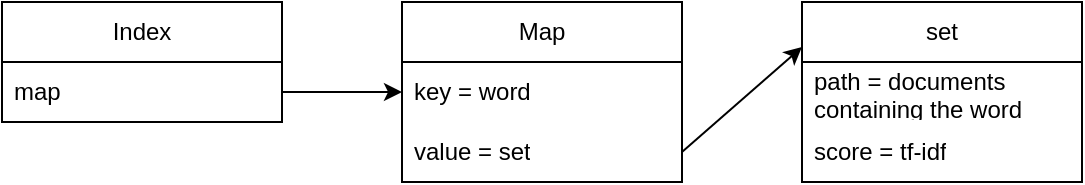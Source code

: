 <mxfile version="21.0.10" type="device"><diagram name="Page-1" id="nxp3j1x_3Z2zTgs_uJ08"><mxGraphModel dx="540" dy="485" grid="1" gridSize="10" guides="1" tooltips="1" connect="1" arrows="1" fold="1" page="1" pageScale="1" pageWidth="850" pageHeight="1100" math="0" shadow="0"><root><mxCell id="0"/><mxCell id="1" parent="0"/><mxCell id="V_DbaxA_DKT14TIBxMAs-1" value="Index" style="swimlane;fontStyle=0;childLayout=stackLayout;horizontal=1;startSize=30;horizontalStack=0;resizeParent=1;resizeParentMax=0;resizeLast=0;collapsible=1;marginBottom=0;whiteSpace=wrap;html=1;" vertex="1" parent="1"><mxGeometry x="120" y="80" width="140" height="60" as="geometry"/></mxCell><mxCell id="V_DbaxA_DKT14TIBxMAs-2" value="map&amp;nbsp;" style="text;strokeColor=none;fillColor=none;align=left;verticalAlign=middle;spacingLeft=4;spacingRight=4;overflow=hidden;points=[[0,0.5],[1,0.5]];portConstraint=eastwest;rotatable=0;whiteSpace=wrap;html=1;" vertex="1" parent="V_DbaxA_DKT14TIBxMAs-1"><mxGeometry y="30" width="140" height="30" as="geometry"/></mxCell><mxCell id="V_DbaxA_DKT14TIBxMAs-5" value="Map" style="swimlane;fontStyle=0;childLayout=stackLayout;horizontal=1;startSize=30;horizontalStack=0;resizeParent=1;resizeParentMax=0;resizeLast=0;collapsible=1;marginBottom=0;whiteSpace=wrap;html=1;" vertex="1" parent="1"><mxGeometry x="320" y="80" width="140" height="90" as="geometry"/></mxCell><mxCell id="V_DbaxA_DKT14TIBxMAs-6" value="key = word&amp;nbsp;&lt;span style=&quot;white-space: pre;&quot;&gt;&#9;&lt;/span&gt;" style="text;strokeColor=none;fillColor=none;align=left;verticalAlign=middle;spacingLeft=4;spacingRight=4;overflow=hidden;points=[[0,0.5],[1,0.5]];portConstraint=eastwest;rotatable=0;whiteSpace=wrap;html=1;" vertex="1" parent="V_DbaxA_DKT14TIBxMAs-5"><mxGeometry y="30" width="140" height="30" as="geometry"/></mxCell><mxCell id="V_DbaxA_DKT14TIBxMAs-7" value="value = set" style="text;strokeColor=none;fillColor=none;align=left;verticalAlign=middle;spacingLeft=4;spacingRight=4;overflow=hidden;points=[[0,0.5],[1,0.5]];portConstraint=eastwest;rotatable=0;whiteSpace=wrap;html=1;" vertex="1" parent="V_DbaxA_DKT14TIBxMAs-5"><mxGeometry y="60" width="140" height="30" as="geometry"/></mxCell><mxCell id="V_DbaxA_DKT14TIBxMAs-9" value="set" style="swimlane;fontStyle=0;childLayout=stackLayout;horizontal=1;startSize=30;horizontalStack=0;resizeParent=1;resizeParentMax=0;resizeLast=0;collapsible=1;marginBottom=0;whiteSpace=wrap;html=1;" vertex="1" parent="1"><mxGeometry x="520" y="80" width="140" height="90" as="geometry"/></mxCell><mxCell id="V_DbaxA_DKT14TIBxMAs-10" value="path = documents containing the word" style="text;strokeColor=none;fillColor=none;align=left;verticalAlign=middle;spacingLeft=4;spacingRight=4;overflow=hidden;points=[[0,0.5],[1,0.5]];portConstraint=eastwest;rotatable=0;whiteSpace=wrap;html=1;" vertex="1" parent="V_DbaxA_DKT14TIBxMAs-9"><mxGeometry y="30" width="140" height="30" as="geometry"/></mxCell><mxCell id="V_DbaxA_DKT14TIBxMAs-11" value="score = tf-idf" style="text;strokeColor=none;fillColor=none;align=left;verticalAlign=middle;spacingLeft=4;spacingRight=4;overflow=hidden;points=[[0,0.5],[1,0.5]];portConstraint=eastwest;rotatable=0;whiteSpace=wrap;html=1;" vertex="1" parent="V_DbaxA_DKT14TIBxMAs-9"><mxGeometry y="60" width="140" height="30" as="geometry"/></mxCell><mxCell id="V_DbaxA_DKT14TIBxMAs-13" value="" style="endArrow=classic;html=1;rounded=0;exitX=1;exitY=0.5;exitDx=0;exitDy=0;entryX=0;entryY=0.5;entryDx=0;entryDy=0;" edge="1" parent="1" source="V_DbaxA_DKT14TIBxMAs-2" target="V_DbaxA_DKT14TIBxMAs-6"><mxGeometry width="50" height="50" relative="1" as="geometry"><mxPoint x="360" y="270" as="sourcePoint"/><mxPoint x="410" y="220" as="targetPoint"/></mxGeometry></mxCell><mxCell id="V_DbaxA_DKT14TIBxMAs-14" value="" style="endArrow=classic;html=1;rounded=0;exitX=1;exitY=0.5;exitDx=0;exitDy=0;entryX=0;entryY=0.25;entryDx=0;entryDy=0;" edge="1" parent="1" source="V_DbaxA_DKT14TIBxMAs-7" target="V_DbaxA_DKT14TIBxMAs-9"><mxGeometry width="50" height="50" relative="1" as="geometry"><mxPoint x="480" y="280" as="sourcePoint"/><mxPoint x="530" y="230" as="targetPoint"/></mxGeometry></mxCell></root></mxGraphModel></diagram></mxfile>